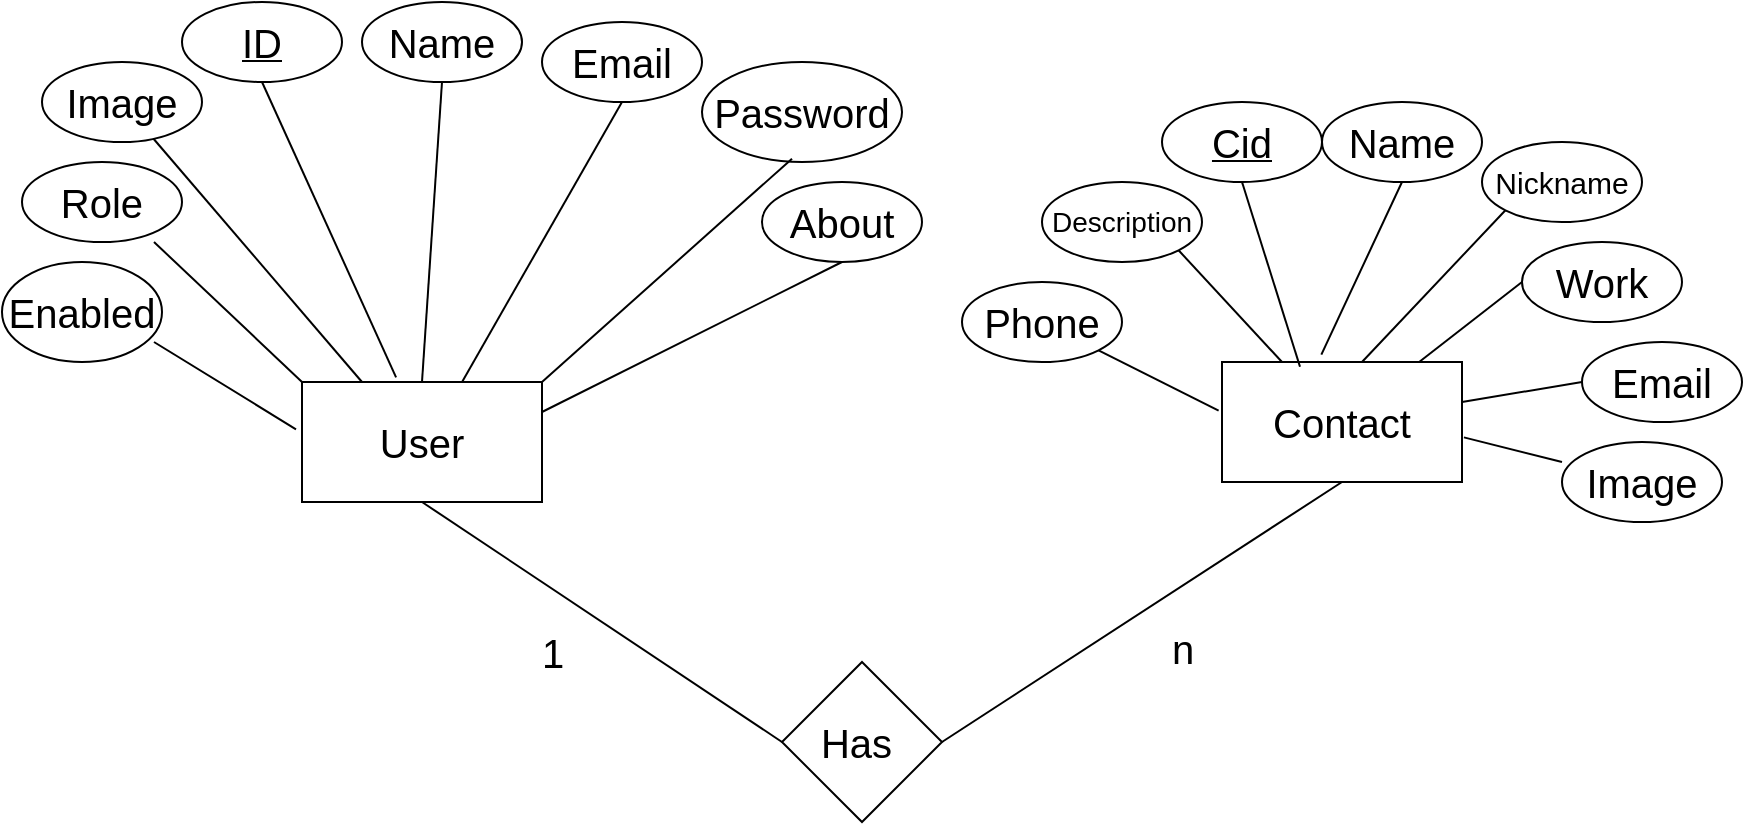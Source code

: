 <mxfile version="21.6.5" type="github">
  <diagram name="Page-1" id="KDOwnLo-XFi4Ro7vlEnD">
    <mxGraphModel dx="1050" dy="573" grid="1" gridSize="10" guides="1" tooltips="1" connect="1" arrows="1" fold="1" page="1" pageScale="1" pageWidth="850" pageHeight="1100" math="0" shadow="0">
      <root>
        <mxCell id="0" />
        <mxCell id="1" parent="0" />
        <mxCell id="-UZKEV9PFReBDg8GbvPZ-2" value="&lt;font style=&quot;font-size: 20px;&quot;&gt;User&lt;/font&gt;" style="rounded=0;whiteSpace=wrap;html=1;" vertex="1" parent="1">
          <mxGeometry x="160" y="400" width="120" height="60" as="geometry" />
        </mxCell>
        <mxCell id="-UZKEV9PFReBDg8GbvPZ-3" value="&lt;u&gt;&lt;font style=&quot;font-size: 20px;&quot;&gt;ID&lt;/font&gt;&lt;/u&gt;" style="ellipse;whiteSpace=wrap;html=1;" vertex="1" parent="1">
          <mxGeometry x="100" y="210" width="80" height="40" as="geometry" />
        </mxCell>
        <mxCell id="-UZKEV9PFReBDg8GbvPZ-5" value="&lt;font style=&quot;font-size: 20px;&quot;&gt;Name&lt;/font&gt;" style="ellipse;whiteSpace=wrap;html=1;rotation=0;" vertex="1" parent="1">
          <mxGeometry x="190" y="210" width="80" height="40" as="geometry" />
        </mxCell>
        <mxCell id="-UZKEV9PFReBDg8GbvPZ-6" value="&lt;font style=&quot;font-size: 20px;&quot;&gt;Email&lt;/font&gt;" style="ellipse;whiteSpace=wrap;html=1;" vertex="1" parent="1">
          <mxGeometry x="280" y="220" width="80" height="40" as="geometry" />
        </mxCell>
        <mxCell id="-UZKEV9PFReBDg8GbvPZ-7" value="&lt;font style=&quot;font-size: 20px;&quot;&gt;Password&lt;/font&gt;" style="ellipse;whiteSpace=wrap;html=1;" vertex="1" parent="1">
          <mxGeometry x="360" y="240" width="100" height="50" as="geometry" />
        </mxCell>
        <mxCell id="-UZKEV9PFReBDg8GbvPZ-8" value="&lt;font style=&quot;font-size: 20px;&quot;&gt;Image&lt;/font&gt;" style="ellipse;whiteSpace=wrap;html=1;" vertex="1" parent="1">
          <mxGeometry x="30" y="240" width="80" height="40" as="geometry" />
        </mxCell>
        <mxCell id="-UZKEV9PFReBDg8GbvPZ-9" value="&lt;font style=&quot;font-size: 20px;&quot;&gt;About&lt;/font&gt;" style="ellipse;whiteSpace=wrap;html=1;" vertex="1" parent="1">
          <mxGeometry x="390" y="300" width="80" height="40" as="geometry" />
        </mxCell>
        <mxCell id="-UZKEV9PFReBDg8GbvPZ-10" value="&lt;font style=&quot;font-size: 20px;&quot;&gt;Role&lt;/font&gt;" style="ellipse;whiteSpace=wrap;html=1;" vertex="1" parent="1">
          <mxGeometry x="20" y="290" width="80" height="40" as="geometry" />
        </mxCell>
        <mxCell id="-UZKEV9PFReBDg8GbvPZ-11" value="&lt;font style=&quot;font-size: 20px;&quot;&gt;Enabled&lt;/font&gt;" style="ellipse;whiteSpace=wrap;html=1;" vertex="1" parent="1">
          <mxGeometry x="10" y="340" width="80" height="50" as="geometry" />
        </mxCell>
        <mxCell id="-UZKEV9PFReBDg8GbvPZ-12" value="" style="endArrow=none;html=1;rounded=0;entryX=0.5;entryY=1;entryDx=0;entryDy=0;exitX=0.5;exitY=0;exitDx=0;exitDy=0;" edge="1" parent="1" source="-UZKEV9PFReBDg8GbvPZ-2" target="-UZKEV9PFReBDg8GbvPZ-5">
          <mxGeometry width="50" height="50" relative="1" as="geometry">
            <mxPoint x="205" y="400" as="sourcePoint" />
            <mxPoint x="255" y="350" as="targetPoint" />
          </mxGeometry>
        </mxCell>
        <mxCell id="-UZKEV9PFReBDg8GbvPZ-13" value="" style="endArrow=none;html=1;rounded=0;entryX=0.5;entryY=1;entryDx=0;entryDy=0;exitX=0.392;exitY=-0.039;exitDx=0;exitDy=0;exitPerimeter=0;" edge="1" parent="1" source="-UZKEV9PFReBDg8GbvPZ-2" target="-UZKEV9PFReBDg8GbvPZ-3">
          <mxGeometry width="50" height="50" relative="1" as="geometry">
            <mxPoint x="230" y="410" as="sourcePoint" />
            <mxPoint x="240" y="260" as="targetPoint" />
          </mxGeometry>
        </mxCell>
        <mxCell id="-UZKEV9PFReBDg8GbvPZ-14" value="" style="endArrow=none;html=1;rounded=0;entryX=0.5;entryY=1;entryDx=0;entryDy=0;exitX=0.667;exitY=0;exitDx=0;exitDy=0;exitPerimeter=0;" edge="1" parent="1" source="-UZKEV9PFReBDg8GbvPZ-2" target="-UZKEV9PFReBDg8GbvPZ-6">
          <mxGeometry width="50" height="50" relative="1" as="geometry">
            <mxPoint x="240" y="420" as="sourcePoint" />
            <mxPoint x="250" y="270" as="targetPoint" />
          </mxGeometry>
        </mxCell>
        <mxCell id="-UZKEV9PFReBDg8GbvPZ-15" value="" style="endArrow=none;html=1;rounded=0;entryX=0.45;entryY=0.967;entryDx=0;entryDy=0;exitX=1;exitY=0;exitDx=0;exitDy=0;entryPerimeter=0;" edge="1" parent="1" source="-UZKEV9PFReBDg8GbvPZ-2" target="-UZKEV9PFReBDg8GbvPZ-7">
          <mxGeometry width="50" height="50" relative="1" as="geometry">
            <mxPoint x="250" y="430" as="sourcePoint" />
            <mxPoint x="260" y="280" as="targetPoint" />
          </mxGeometry>
        </mxCell>
        <mxCell id="-UZKEV9PFReBDg8GbvPZ-16" value="" style="endArrow=none;html=1;rounded=0;entryX=0.5;entryY=1;entryDx=0;entryDy=0;exitX=1;exitY=0.25;exitDx=0;exitDy=0;" edge="1" parent="1" source="-UZKEV9PFReBDg8GbvPZ-2" target="-UZKEV9PFReBDg8GbvPZ-9">
          <mxGeometry width="50" height="50" relative="1" as="geometry">
            <mxPoint x="280" y="442" as="sourcePoint" />
            <mxPoint x="405" y="330" as="targetPoint" />
          </mxGeometry>
        </mxCell>
        <mxCell id="-UZKEV9PFReBDg8GbvPZ-17" value="" style="endArrow=none;html=1;rounded=0;entryX=0.25;entryY=0;entryDx=0;entryDy=0;" edge="1" parent="1" source="-UZKEV9PFReBDg8GbvPZ-8" target="-UZKEV9PFReBDg8GbvPZ-2">
          <mxGeometry width="50" height="50" relative="1" as="geometry">
            <mxPoint x="90" y="382" as="sourcePoint" />
            <mxPoint x="215" y="270" as="targetPoint" />
          </mxGeometry>
        </mxCell>
        <mxCell id="-UZKEV9PFReBDg8GbvPZ-18" value="" style="endArrow=none;html=1;rounded=0;entryX=0;entryY=0;entryDx=0;entryDy=0;" edge="1" parent="1" target="-UZKEV9PFReBDg8GbvPZ-2">
          <mxGeometry width="50" height="50" relative="1" as="geometry">
            <mxPoint x="86" y="330" as="sourcePoint" />
            <mxPoint x="190" y="452" as="targetPoint" />
          </mxGeometry>
        </mxCell>
        <mxCell id="-UZKEV9PFReBDg8GbvPZ-19" value="" style="endArrow=none;html=1;rounded=0;entryX=-0.025;entryY=0.394;entryDx=0;entryDy=0;entryPerimeter=0;" edge="1" parent="1" target="-UZKEV9PFReBDg8GbvPZ-2">
          <mxGeometry width="50" height="50" relative="1" as="geometry">
            <mxPoint x="86" y="380" as="sourcePoint" />
            <mxPoint x="190" y="502" as="targetPoint" />
          </mxGeometry>
        </mxCell>
        <mxCell id="-UZKEV9PFReBDg8GbvPZ-20" value="&lt;font style=&quot;font-size: 20px;&quot;&gt;Contact&lt;/font&gt;" style="rounded=0;whiteSpace=wrap;html=1;" vertex="1" parent="1">
          <mxGeometry x="620" y="390" width="120" height="60" as="geometry" />
        </mxCell>
        <mxCell id="-UZKEV9PFReBDg8GbvPZ-21" value="&lt;u&gt;&lt;font style=&quot;font-size: 20px;&quot;&gt;Cid&lt;/font&gt;&lt;/u&gt;" style="ellipse;whiteSpace=wrap;html=1;" vertex="1" parent="1">
          <mxGeometry x="590" y="260" width="80" height="40" as="geometry" />
        </mxCell>
        <mxCell id="-UZKEV9PFReBDg8GbvPZ-23" value="&lt;font style=&quot;font-size: 20px;&quot;&gt;Name&lt;/font&gt;" style="ellipse;whiteSpace=wrap;html=1;" vertex="1" parent="1">
          <mxGeometry x="670" y="260" width="80" height="40" as="geometry" />
        </mxCell>
        <mxCell id="-UZKEV9PFReBDg8GbvPZ-24" value="&lt;font style=&quot;font-size: 15px;&quot;&gt;Nickname&lt;/font&gt;" style="ellipse;whiteSpace=wrap;html=1;" vertex="1" parent="1">
          <mxGeometry x="750" y="280" width="80" height="40" as="geometry" />
        </mxCell>
        <mxCell id="-UZKEV9PFReBDg8GbvPZ-25" value="&lt;font style=&quot;font-size: 20px;&quot;&gt;Work&lt;/font&gt;" style="ellipse;whiteSpace=wrap;html=1;" vertex="1" parent="1">
          <mxGeometry x="770" y="330" width="80" height="40" as="geometry" />
        </mxCell>
        <mxCell id="-UZKEV9PFReBDg8GbvPZ-26" value="&lt;font style=&quot;font-size: 20px;&quot;&gt;Email&lt;/font&gt;" style="ellipse;whiteSpace=wrap;html=1;" vertex="1" parent="1">
          <mxGeometry x="800" y="380" width="80" height="40" as="geometry" />
        </mxCell>
        <mxCell id="-UZKEV9PFReBDg8GbvPZ-27" value="&lt;span style=&quot;font-size: 20px;&quot;&gt;Image&lt;/span&gt;" style="ellipse;whiteSpace=wrap;html=1;" vertex="1" parent="1">
          <mxGeometry x="790" y="430" width="80" height="40" as="geometry" />
        </mxCell>
        <mxCell id="-UZKEV9PFReBDg8GbvPZ-28" value="&lt;font style=&quot;font-size: 14px;&quot;&gt;Description&lt;/font&gt;" style="ellipse;whiteSpace=wrap;html=1;" vertex="1" parent="1">
          <mxGeometry x="530" y="300" width="80" height="40" as="geometry" />
        </mxCell>
        <mxCell id="-UZKEV9PFReBDg8GbvPZ-29" value="&lt;font style=&quot;font-size: 20px;&quot;&gt;Phone&lt;/font&gt;" style="ellipse;whiteSpace=wrap;html=1;" vertex="1" parent="1">
          <mxGeometry x="490" y="350" width="80" height="40" as="geometry" />
        </mxCell>
        <mxCell id="-UZKEV9PFReBDg8GbvPZ-30" value="" style="endArrow=none;html=1;rounded=0;exitX=0.325;exitY=0.039;exitDx=0;exitDy=0;exitPerimeter=0;" edge="1" parent="1" source="-UZKEV9PFReBDg8GbvPZ-20">
          <mxGeometry width="50" height="50" relative="1" as="geometry">
            <mxPoint x="580" y="350" as="sourcePoint" />
            <mxPoint x="630" y="300" as="targetPoint" />
          </mxGeometry>
        </mxCell>
        <mxCell id="-UZKEV9PFReBDg8GbvPZ-31" value="" style="endArrow=none;html=1;rounded=0;entryX=0.5;entryY=1;entryDx=0;entryDy=0;exitX=0.414;exitY=-0.061;exitDx=0;exitDy=0;exitPerimeter=0;" edge="1" parent="1" source="-UZKEV9PFReBDg8GbvPZ-20" target="-UZKEV9PFReBDg8GbvPZ-23">
          <mxGeometry width="50" height="50" relative="1" as="geometry">
            <mxPoint x="680" y="350" as="sourcePoint" />
            <mxPoint x="730" y="300" as="targetPoint" />
          </mxGeometry>
        </mxCell>
        <mxCell id="-UZKEV9PFReBDg8GbvPZ-32" value="" style="endArrow=none;html=1;rounded=0;entryX=0;entryY=1;entryDx=0;entryDy=0;" edge="1" parent="1" target="-UZKEV9PFReBDg8GbvPZ-24">
          <mxGeometry width="50" height="50" relative="1" as="geometry">
            <mxPoint x="690" y="390" as="sourcePoint" />
            <mxPoint x="720" y="310" as="targetPoint" />
          </mxGeometry>
        </mxCell>
        <mxCell id="-UZKEV9PFReBDg8GbvPZ-33" value="" style="endArrow=none;html=1;rounded=0;entryX=0;entryY=0.5;entryDx=0;entryDy=0;" edge="1" parent="1" source="-UZKEV9PFReBDg8GbvPZ-20" target="-UZKEV9PFReBDg8GbvPZ-25">
          <mxGeometry width="50" height="50" relative="1" as="geometry">
            <mxPoint x="690" y="406" as="sourcePoint" />
            <mxPoint x="730" y="320" as="targetPoint" />
          </mxGeometry>
        </mxCell>
        <mxCell id="-UZKEV9PFReBDg8GbvPZ-34" value="" style="endArrow=none;html=1;rounded=0;entryX=0;entryY=0.5;entryDx=0;entryDy=0;" edge="1" parent="1" target="-UZKEV9PFReBDg8GbvPZ-26">
          <mxGeometry width="50" height="50" relative="1" as="geometry">
            <mxPoint x="740" y="410" as="sourcePoint" />
            <mxPoint x="740" y="330" as="targetPoint" />
          </mxGeometry>
        </mxCell>
        <mxCell id="-UZKEV9PFReBDg8GbvPZ-35" value="" style="endArrow=none;html=1;rounded=0;entryX=0;entryY=0.25;entryDx=0;entryDy=0;entryPerimeter=0;exitX=1.008;exitY=0.628;exitDx=0;exitDy=0;exitPerimeter=0;" edge="1" parent="1" source="-UZKEV9PFReBDg8GbvPZ-20" target="-UZKEV9PFReBDg8GbvPZ-27">
          <mxGeometry width="50" height="50" relative="1" as="geometry">
            <mxPoint x="750" y="420" as="sourcePoint" />
            <mxPoint x="810" y="410" as="targetPoint" />
          </mxGeometry>
        </mxCell>
        <mxCell id="-UZKEV9PFReBDg8GbvPZ-36" value="" style="endArrow=none;html=1;rounded=0;entryX=1;entryY=1;entryDx=0;entryDy=0;exitX=0.25;exitY=0;exitDx=0;exitDy=0;" edge="1" parent="1" source="-UZKEV9PFReBDg8GbvPZ-20" target="-UZKEV9PFReBDg8GbvPZ-28">
          <mxGeometry width="50" height="50" relative="1" as="geometry">
            <mxPoint x="669" y="402" as="sourcePoint" />
            <mxPoint x="640" y="310" as="targetPoint" />
          </mxGeometry>
        </mxCell>
        <mxCell id="-UZKEV9PFReBDg8GbvPZ-37" value="" style="endArrow=none;html=1;rounded=0;exitX=-0.014;exitY=0.406;exitDx=0;exitDy=0;exitPerimeter=0;entryX=1;entryY=1;entryDx=0;entryDy=0;" edge="1" parent="1" source="-UZKEV9PFReBDg8GbvPZ-20" target="-UZKEV9PFReBDg8GbvPZ-29">
          <mxGeometry width="50" height="50" relative="1" as="geometry">
            <mxPoint x="679" y="412" as="sourcePoint" />
            <mxPoint x="650" y="320" as="targetPoint" />
          </mxGeometry>
        </mxCell>
        <mxCell id="-UZKEV9PFReBDg8GbvPZ-38" value="&lt;font style=&quot;font-size: 20px;&quot;&gt;Has&amp;nbsp;&lt;/font&gt;" style="rhombus;whiteSpace=wrap;html=1;" vertex="1" parent="1">
          <mxGeometry x="400" y="540" width="80" height="80" as="geometry" />
        </mxCell>
        <mxCell id="-UZKEV9PFReBDg8GbvPZ-39" value="" style="endArrow=none;html=1;rounded=0;entryX=0.5;entryY=1;entryDx=0;entryDy=0;exitX=0;exitY=0.5;exitDx=0;exitDy=0;" edge="1" parent="1" source="-UZKEV9PFReBDg8GbvPZ-38" target="-UZKEV9PFReBDg8GbvPZ-2">
          <mxGeometry width="50" height="50" relative="1" as="geometry">
            <mxPoint x="400" y="420" as="sourcePoint" />
            <mxPoint x="450" y="370" as="targetPoint" />
          </mxGeometry>
        </mxCell>
        <mxCell id="-UZKEV9PFReBDg8GbvPZ-40" value="" style="endArrow=none;html=1;rounded=0;entryX=0.5;entryY=1;entryDx=0;entryDy=0;exitX=1;exitY=0.5;exitDx=0;exitDy=0;" edge="1" parent="1" source="-UZKEV9PFReBDg8GbvPZ-38" target="-UZKEV9PFReBDg8GbvPZ-20">
          <mxGeometry width="50" height="50" relative="1" as="geometry">
            <mxPoint x="410" y="590" as="sourcePoint" />
            <mxPoint x="230" y="470" as="targetPoint" />
          </mxGeometry>
        </mxCell>
        <mxCell id="-UZKEV9PFReBDg8GbvPZ-41" value="&lt;font style=&quot;font-size: 20px;&quot;&gt;1&lt;/font&gt;" style="text;html=1;align=center;verticalAlign=middle;resizable=0;points=[];autosize=1;strokeColor=none;fillColor=none;" vertex="1" parent="1">
          <mxGeometry x="270" y="515" width="30" height="40" as="geometry" />
        </mxCell>
        <mxCell id="-UZKEV9PFReBDg8GbvPZ-42" value="&lt;font style=&quot;font-size: 20px;&quot;&gt;n&lt;/font&gt;" style="text;html=1;align=center;verticalAlign=middle;resizable=0;points=[];autosize=1;strokeColor=none;fillColor=none;strokeWidth=6;" vertex="1" parent="1">
          <mxGeometry x="585" y="513" width="30" height="40" as="geometry" />
        </mxCell>
      </root>
    </mxGraphModel>
  </diagram>
</mxfile>
